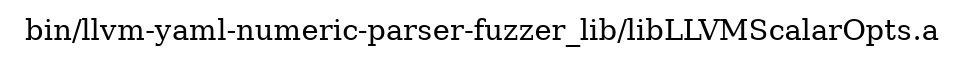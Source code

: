 digraph "bin/llvm-yaml-numeric-parser-fuzzer_lib/libLLVMScalarOpts.a" {
	label="bin/llvm-yaml-numeric-parser-fuzzer_lib/libLLVMScalarOpts.a";
	rankdir=LR;

}
